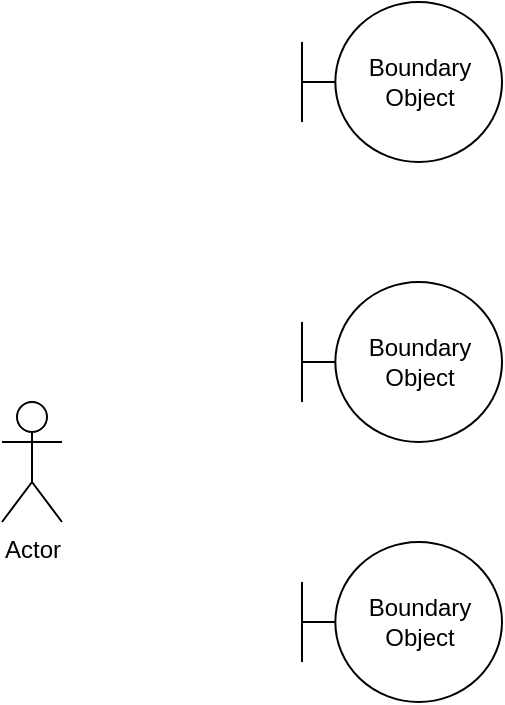 <mxfile version="26.2.8">
  <diagram name="Page-1" id="LbLjgvdDcqQ1I_yBgH5B">
    <mxGraphModel dx="978" dy="704" grid="1" gridSize="10" guides="1" tooltips="1" connect="1" arrows="1" fold="1" page="1" pageScale="1" pageWidth="827" pageHeight="1169" math="0" shadow="0">
      <root>
        <mxCell id="0" />
        <mxCell id="1" parent="0" />
        <mxCell id="g-5_mK_-a3eJAs1n7ar0-1" value="Actor" style="shape=umlActor;verticalLabelPosition=bottom;verticalAlign=top;html=1;outlineConnect=0;" vertex="1" parent="1">
          <mxGeometry x="60" y="300" width="30" height="60" as="geometry" />
        </mxCell>
        <mxCell id="g-5_mK_-a3eJAs1n7ar0-2" value="Boundary Object" style="shape=umlBoundary;whiteSpace=wrap;html=1;" vertex="1" parent="1">
          <mxGeometry x="210" y="100" width="100" height="80" as="geometry" />
        </mxCell>
        <mxCell id="g-5_mK_-a3eJAs1n7ar0-3" value="Boundary Object" style="shape=umlBoundary;whiteSpace=wrap;html=1;" vertex="1" parent="1">
          <mxGeometry x="210" y="240" width="100" height="80" as="geometry" />
        </mxCell>
        <mxCell id="g-5_mK_-a3eJAs1n7ar0-4" value="Boundary Object" style="shape=umlBoundary;whiteSpace=wrap;html=1;" vertex="1" parent="1">
          <mxGeometry x="210" y="370" width="100" height="80" as="geometry" />
        </mxCell>
      </root>
    </mxGraphModel>
  </diagram>
</mxfile>
